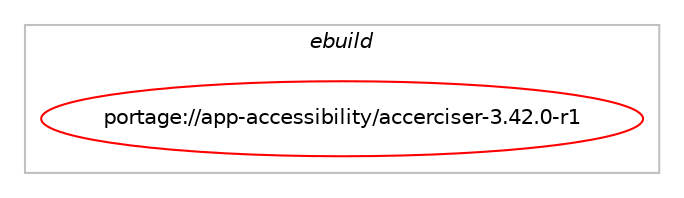 digraph prolog {

# *************
# Graph options
# *************

newrank=true;
concentrate=true;
compound=true;
graph [rankdir=LR,fontname=Helvetica,fontsize=10,ranksep=1.5];#, ranksep=2.5, nodesep=0.2];
edge  [arrowhead=vee];
node  [fontname=Helvetica,fontsize=10];

# **********
# The ebuild
# **********

subgraph cluster_leftcol {
color=gray;
label=<<i>ebuild</i>>;
id [label="portage://app-accessibility/accerciser-3.42.0-r1", color=red, width=4, href="../app-accessibility/accerciser-3.42.0-r1.svg"];
}

# ****************
# The dependencies
# ****************

subgraph cluster_midcol {
color=gray;
label=<<i>dependencies</i>>;
subgraph cluster_compile {
fillcolor="#eeeeee";
style=filled;
label=<<i>compile</i>>;
# *** BEGIN UNKNOWN DEPENDENCY TYPE (TODO) ***
# id -> equal(use_conditional_group(positive,python_single_target_python3_10,portage://app-accessibility/accerciser-3.42.0-r1,[package_dependency(portage://app-accessibility/accerciser-3.42.0-r1,install,no,dev-lang,python,none,[,,],[slot(3.10)],[use(enable(xml),positive)])]))
# *** END UNKNOWN DEPENDENCY TYPE (TODO) ***

# *** BEGIN UNKNOWN DEPENDENCY TYPE (TODO) ***
# id -> equal(use_conditional_group(positive,python_single_target_python3_10,portage://app-accessibility/accerciser-3.42.0-r1,[package_dependency(portage://app-accessibility/accerciser-3.42.0-r1,install,no,dev-python,pygobject,greaterequal,[2.90.3,,,2.90.3],[slot(3)],[use(enable(python_targets_python3_10),negative)]),package_dependency(portage://app-accessibility/accerciser-3.42.0-r1,install,no,dev-python,ipython,greaterequal,[0.11,,,0.11],[],[use(enable(python_targets_python3_10),negative)]),package_dependency(portage://app-accessibility/accerciser-3.42.0-r1,install,no,dev-python,pyatspi,greaterequal,[2.1.5,,,2.1.5],[],[use(enable(python_targets_python3_10),negative)]),package_dependency(portage://app-accessibility/accerciser-3.42.0-r1,install,no,dev-python,pycairo,none,[,,],[],[use(enable(python_targets_python3_10),negative)]),package_dependency(portage://app-accessibility/accerciser-3.42.0-r1,install,no,dev-python,python-xlib,none,[,,],[],[use(enable(python_targets_python3_10),negative)])]))
# *** END UNKNOWN DEPENDENCY TYPE (TODO) ***

# *** BEGIN UNKNOWN DEPENDENCY TYPE (TODO) ***
# id -> equal(use_conditional_group(positive,python_single_target_python3_11,portage://app-accessibility/accerciser-3.42.0-r1,[package_dependency(portage://app-accessibility/accerciser-3.42.0-r1,install,no,dev-lang,python,none,[,,],[slot(3.11)],[use(enable(xml),positive)])]))
# *** END UNKNOWN DEPENDENCY TYPE (TODO) ***

# *** BEGIN UNKNOWN DEPENDENCY TYPE (TODO) ***
# id -> equal(use_conditional_group(positive,python_single_target_python3_11,portage://app-accessibility/accerciser-3.42.0-r1,[package_dependency(portage://app-accessibility/accerciser-3.42.0-r1,install,no,dev-python,pygobject,greaterequal,[2.90.3,,,2.90.3],[slot(3)],[use(enable(python_targets_python3_11),negative)]),package_dependency(portage://app-accessibility/accerciser-3.42.0-r1,install,no,dev-python,ipython,greaterequal,[0.11,,,0.11],[],[use(enable(python_targets_python3_11),negative)]),package_dependency(portage://app-accessibility/accerciser-3.42.0-r1,install,no,dev-python,pyatspi,greaterequal,[2.1.5,,,2.1.5],[],[use(enable(python_targets_python3_11),negative)]),package_dependency(portage://app-accessibility/accerciser-3.42.0-r1,install,no,dev-python,pycairo,none,[,,],[],[use(enable(python_targets_python3_11),negative)]),package_dependency(portage://app-accessibility/accerciser-3.42.0-r1,install,no,dev-python,python-xlib,none,[,,],[],[use(enable(python_targets_python3_11),negative)])]))
# *** END UNKNOWN DEPENDENCY TYPE (TODO) ***

# *** BEGIN UNKNOWN DEPENDENCY TYPE (TODO) ***
# id -> equal(use_conditional_group(positive,python_single_target_python3_12,portage://app-accessibility/accerciser-3.42.0-r1,[package_dependency(portage://app-accessibility/accerciser-3.42.0-r1,install,no,dev-lang,python,none,[,,],[slot(3.12)],[use(enable(xml),positive)])]))
# *** END UNKNOWN DEPENDENCY TYPE (TODO) ***

# *** BEGIN UNKNOWN DEPENDENCY TYPE (TODO) ***
# id -> equal(use_conditional_group(positive,python_single_target_python3_12,portage://app-accessibility/accerciser-3.42.0-r1,[package_dependency(portage://app-accessibility/accerciser-3.42.0-r1,install,no,dev-python,pygobject,greaterequal,[2.90.3,,,2.90.3],[slot(3)],[use(enable(python_targets_python3_12),negative)]),package_dependency(portage://app-accessibility/accerciser-3.42.0-r1,install,no,dev-python,ipython,greaterequal,[0.11,,,0.11],[],[use(enable(python_targets_python3_12),negative)]),package_dependency(portage://app-accessibility/accerciser-3.42.0-r1,install,no,dev-python,pyatspi,greaterequal,[2.1.5,,,2.1.5],[],[use(enable(python_targets_python3_12),negative)]),package_dependency(portage://app-accessibility/accerciser-3.42.0-r1,install,no,dev-python,pycairo,none,[,,],[],[use(enable(python_targets_python3_12),negative)]),package_dependency(portage://app-accessibility/accerciser-3.42.0-r1,install,no,dev-python,python-xlib,none,[,,],[],[use(enable(python_targets_python3_12),negative)])]))
# *** END UNKNOWN DEPENDENCY TYPE (TODO) ***

# *** BEGIN UNKNOWN DEPENDENCY TYPE (TODO) ***
# id -> equal(package_dependency(portage://app-accessibility/accerciser-3.42.0-r1,install,no,app-accessibility,at-spi2-core,greaterequal,[2.5.2,,,2.5.2],[slot(2)],[]))
# *** END UNKNOWN DEPENDENCY TYPE (TODO) ***

# *** BEGIN UNKNOWN DEPENDENCY TYPE (TODO) ***
# id -> equal(package_dependency(portage://app-accessibility/accerciser-3.42.0-r1,install,no,dev-libs,atk,none,[,,],[],[use(enable(introspection),none)]))
# *** END UNKNOWN DEPENDENCY TYPE (TODO) ***

# *** BEGIN UNKNOWN DEPENDENCY TYPE (TODO) ***
# id -> equal(package_dependency(portage://app-accessibility/accerciser-3.42.0-r1,install,no,dev-libs,glib,greaterequal,[2.28,,,2.28],[slot(2)],[]))
# *** END UNKNOWN DEPENDENCY TYPE (TODO) ***

# *** BEGIN UNKNOWN DEPENDENCY TYPE (TODO) ***
# id -> equal(package_dependency(portage://app-accessibility/accerciser-3.42.0-r1,install,no,dev-libs,gobject-introspection,none,[,,],any_same_slot,[]))
# *** END UNKNOWN DEPENDENCY TYPE (TODO) ***

# *** BEGIN UNKNOWN DEPENDENCY TYPE (TODO) ***
# id -> equal(package_dependency(portage://app-accessibility/accerciser-3.42.0-r1,install,no,gnome-base,librsvg,none,[,,],[],[use(enable(introspection),none)]))
# *** END UNKNOWN DEPENDENCY TYPE (TODO) ***

# *** BEGIN UNKNOWN DEPENDENCY TYPE (TODO) ***
# id -> equal(package_dependency(portage://app-accessibility/accerciser-3.42.0-r1,install,no,x11-libs,gdk-pixbuf,none,[,,],[],[use(enable(introspection),none)]))
# *** END UNKNOWN DEPENDENCY TYPE (TODO) ***

# *** BEGIN UNKNOWN DEPENDENCY TYPE (TODO) ***
# id -> equal(package_dependency(portage://app-accessibility/accerciser-3.42.0-r1,install,no,x11-libs,gtk+,greaterequal,[3.24.0,,,3.24.0],[slot(3)],[use(enable(introspection),none)]))
# *** END UNKNOWN DEPENDENCY TYPE (TODO) ***

# *** BEGIN UNKNOWN DEPENDENCY TYPE (TODO) ***
# id -> equal(package_dependency(portage://app-accessibility/accerciser-3.42.0-r1,install,no,x11-libs,libwnck,none,[,,],[slot(3)],[use(enable(introspection),none)]))
# *** END UNKNOWN DEPENDENCY TYPE (TODO) ***

# *** BEGIN UNKNOWN DEPENDENCY TYPE (TODO) ***
# id -> equal(package_dependency(portage://app-accessibility/accerciser-3.42.0-r1,install,no,x11-libs,pango,none,[,,],[],[use(enable(introspection),none)]))
# *** END UNKNOWN DEPENDENCY TYPE (TODO) ***

}
subgraph cluster_compileandrun {
fillcolor="#eeeeee";
style=filled;
label=<<i>compile and run</i>>;
}
subgraph cluster_run {
fillcolor="#eeeeee";
style=filled;
label=<<i>run</i>>;
# *** BEGIN UNKNOWN DEPENDENCY TYPE (TODO) ***
# id -> equal(use_conditional_group(positive,python_single_target_python3_10,portage://app-accessibility/accerciser-3.42.0-r1,[package_dependency(portage://app-accessibility/accerciser-3.42.0-r1,run,no,dev-lang,python,none,[,,],[slot(3.10)],[use(enable(xml),positive)])]))
# *** END UNKNOWN DEPENDENCY TYPE (TODO) ***

# *** BEGIN UNKNOWN DEPENDENCY TYPE (TODO) ***
# id -> equal(use_conditional_group(positive,python_single_target_python3_10,portage://app-accessibility/accerciser-3.42.0-r1,[package_dependency(portage://app-accessibility/accerciser-3.42.0-r1,run,no,dev-python,pygobject,greaterequal,[2.90.3,,,2.90.3],[slot(3)],[use(enable(python_targets_python3_10),negative)]),package_dependency(portage://app-accessibility/accerciser-3.42.0-r1,run,no,dev-python,ipython,greaterequal,[0.11,,,0.11],[],[use(enable(python_targets_python3_10),negative)]),package_dependency(portage://app-accessibility/accerciser-3.42.0-r1,run,no,dev-python,pyatspi,greaterequal,[2.1.5,,,2.1.5],[],[use(enable(python_targets_python3_10),negative)]),package_dependency(portage://app-accessibility/accerciser-3.42.0-r1,run,no,dev-python,pycairo,none,[,,],[],[use(enable(python_targets_python3_10),negative)]),package_dependency(portage://app-accessibility/accerciser-3.42.0-r1,run,no,dev-python,python-xlib,none,[,,],[],[use(enable(python_targets_python3_10),negative)])]))
# *** END UNKNOWN DEPENDENCY TYPE (TODO) ***

# *** BEGIN UNKNOWN DEPENDENCY TYPE (TODO) ***
# id -> equal(use_conditional_group(positive,python_single_target_python3_11,portage://app-accessibility/accerciser-3.42.0-r1,[package_dependency(portage://app-accessibility/accerciser-3.42.0-r1,run,no,dev-lang,python,none,[,,],[slot(3.11)],[use(enable(xml),positive)])]))
# *** END UNKNOWN DEPENDENCY TYPE (TODO) ***

# *** BEGIN UNKNOWN DEPENDENCY TYPE (TODO) ***
# id -> equal(use_conditional_group(positive,python_single_target_python3_11,portage://app-accessibility/accerciser-3.42.0-r1,[package_dependency(portage://app-accessibility/accerciser-3.42.0-r1,run,no,dev-python,pygobject,greaterequal,[2.90.3,,,2.90.3],[slot(3)],[use(enable(python_targets_python3_11),negative)]),package_dependency(portage://app-accessibility/accerciser-3.42.0-r1,run,no,dev-python,ipython,greaterequal,[0.11,,,0.11],[],[use(enable(python_targets_python3_11),negative)]),package_dependency(portage://app-accessibility/accerciser-3.42.0-r1,run,no,dev-python,pyatspi,greaterequal,[2.1.5,,,2.1.5],[],[use(enable(python_targets_python3_11),negative)]),package_dependency(portage://app-accessibility/accerciser-3.42.0-r1,run,no,dev-python,pycairo,none,[,,],[],[use(enable(python_targets_python3_11),negative)]),package_dependency(portage://app-accessibility/accerciser-3.42.0-r1,run,no,dev-python,python-xlib,none,[,,],[],[use(enable(python_targets_python3_11),negative)])]))
# *** END UNKNOWN DEPENDENCY TYPE (TODO) ***

# *** BEGIN UNKNOWN DEPENDENCY TYPE (TODO) ***
# id -> equal(use_conditional_group(positive,python_single_target_python3_12,portage://app-accessibility/accerciser-3.42.0-r1,[package_dependency(portage://app-accessibility/accerciser-3.42.0-r1,run,no,dev-lang,python,none,[,,],[slot(3.12)],[use(enable(xml),positive)])]))
# *** END UNKNOWN DEPENDENCY TYPE (TODO) ***

# *** BEGIN UNKNOWN DEPENDENCY TYPE (TODO) ***
# id -> equal(use_conditional_group(positive,python_single_target_python3_12,portage://app-accessibility/accerciser-3.42.0-r1,[package_dependency(portage://app-accessibility/accerciser-3.42.0-r1,run,no,dev-python,pygobject,greaterequal,[2.90.3,,,2.90.3],[slot(3)],[use(enable(python_targets_python3_12),negative)]),package_dependency(portage://app-accessibility/accerciser-3.42.0-r1,run,no,dev-python,ipython,greaterequal,[0.11,,,0.11],[],[use(enable(python_targets_python3_12),negative)]),package_dependency(portage://app-accessibility/accerciser-3.42.0-r1,run,no,dev-python,pyatspi,greaterequal,[2.1.5,,,2.1.5],[],[use(enable(python_targets_python3_12),negative)]),package_dependency(portage://app-accessibility/accerciser-3.42.0-r1,run,no,dev-python,pycairo,none,[,,],[],[use(enable(python_targets_python3_12),negative)]),package_dependency(portage://app-accessibility/accerciser-3.42.0-r1,run,no,dev-python,python-xlib,none,[,,],[],[use(enable(python_targets_python3_12),negative)])]))
# *** END UNKNOWN DEPENDENCY TYPE (TODO) ***

# *** BEGIN UNKNOWN DEPENDENCY TYPE (TODO) ***
# id -> equal(package_dependency(portage://app-accessibility/accerciser-3.42.0-r1,run,no,app-accessibility,at-spi2-core,greaterequal,[2.5.2,,,2.5.2],[slot(2)],[]))
# *** END UNKNOWN DEPENDENCY TYPE (TODO) ***

# *** BEGIN UNKNOWN DEPENDENCY TYPE (TODO) ***
# id -> equal(package_dependency(portage://app-accessibility/accerciser-3.42.0-r1,run,no,dev-libs,atk,none,[,,],[],[use(enable(introspection),none)]))
# *** END UNKNOWN DEPENDENCY TYPE (TODO) ***

# *** BEGIN UNKNOWN DEPENDENCY TYPE (TODO) ***
# id -> equal(package_dependency(portage://app-accessibility/accerciser-3.42.0-r1,run,no,dev-libs,glib,greaterequal,[2.28,,,2.28],[slot(2)],[]))
# *** END UNKNOWN DEPENDENCY TYPE (TODO) ***

# *** BEGIN UNKNOWN DEPENDENCY TYPE (TODO) ***
# id -> equal(package_dependency(portage://app-accessibility/accerciser-3.42.0-r1,run,no,dev-libs,gobject-introspection,none,[,,],any_same_slot,[]))
# *** END UNKNOWN DEPENDENCY TYPE (TODO) ***

# *** BEGIN UNKNOWN DEPENDENCY TYPE (TODO) ***
# id -> equal(package_dependency(portage://app-accessibility/accerciser-3.42.0-r1,run,no,gnome-base,librsvg,none,[,,],[],[use(enable(introspection),none)]))
# *** END UNKNOWN DEPENDENCY TYPE (TODO) ***

# *** BEGIN UNKNOWN DEPENDENCY TYPE (TODO) ***
# id -> equal(package_dependency(portage://app-accessibility/accerciser-3.42.0-r1,run,no,x11-libs,gdk-pixbuf,none,[,,],[],[use(enable(introspection),none)]))
# *** END UNKNOWN DEPENDENCY TYPE (TODO) ***

# *** BEGIN UNKNOWN DEPENDENCY TYPE (TODO) ***
# id -> equal(package_dependency(portage://app-accessibility/accerciser-3.42.0-r1,run,no,x11-libs,gtk+,greaterequal,[3.24.0,,,3.24.0],[slot(3)],[use(enable(introspection),none)]))
# *** END UNKNOWN DEPENDENCY TYPE (TODO) ***

# *** BEGIN UNKNOWN DEPENDENCY TYPE (TODO) ***
# id -> equal(package_dependency(portage://app-accessibility/accerciser-3.42.0-r1,run,no,x11-libs,libwnck,none,[,,],[slot(3)],[use(enable(introspection),none)]))
# *** END UNKNOWN DEPENDENCY TYPE (TODO) ***

# *** BEGIN UNKNOWN DEPENDENCY TYPE (TODO) ***
# id -> equal(package_dependency(portage://app-accessibility/accerciser-3.42.0-r1,run,no,x11-libs,pango,none,[,,],[],[use(enable(introspection),none)]))
# *** END UNKNOWN DEPENDENCY TYPE (TODO) ***

}
}

# **************
# The candidates
# **************

subgraph cluster_choices {
rank=same;
color=gray;
label=<<i>candidates</i>>;

}

}
